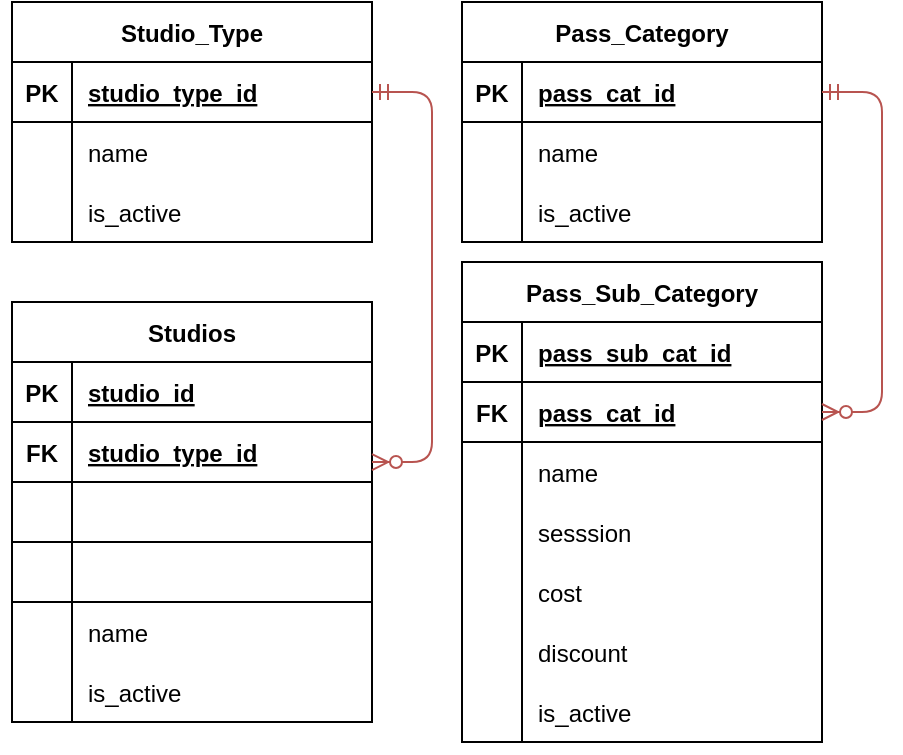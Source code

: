 <mxfile version="14.9.5" type="github">
  <diagram id="nL8ktgV9zuU1H_HYco0x" name="Page-1">
    <mxGraphModel dx="868" dy="1550" grid="1" gridSize="10" guides="1" tooltips="1" connect="1" arrows="1" fold="1" page="1" pageScale="1" pageWidth="850" pageHeight="1100" math="0" shadow="0">
      <root>
        <mxCell id="0" />
        <mxCell id="1" parent="0" />
        <mxCell id="C_CdFiHfuuK_WF809C5B-1" value="Studio_Type" style="shape=table;startSize=30;container=1;collapsible=1;childLayout=tableLayout;fixedRows=1;rowLines=0;fontStyle=1;align=center;resizeLast=1;" parent="1" vertex="1">
          <mxGeometry x="20" y="-430" width="180" height="120" as="geometry" />
        </mxCell>
        <mxCell id="C_CdFiHfuuK_WF809C5B-2" value="" style="shape=partialRectangle;collapsible=0;dropTarget=0;pointerEvents=0;fillColor=none;top=0;left=0;bottom=1;right=0;points=[[0,0.5],[1,0.5]];portConstraint=eastwest;" parent="C_CdFiHfuuK_WF809C5B-1" vertex="1">
          <mxGeometry y="30" width="180" height="30" as="geometry" />
        </mxCell>
        <mxCell id="C_CdFiHfuuK_WF809C5B-3" value="PK" style="shape=partialRectangle;connectable=0;fillColor=none;top=0;left=0;bottom=0;right=0;fontStyle=1;overflow=hidden;" parent="C_CdFiHfuuK_WF809C5B-2" vertex="1">
          <mxGeometry width="30" height="30" as="geometry" />
        </mxCell>
        <mxCell id="C_CdFiHfuuK_WF809C5B-4" value="studio_type_id" style="shape=partialRectangle;connectable=0;fillColor=none;top=0;left=0;bottom=0;right=0;align=left;spacingLeft=6;fontStyle=5;overflow=hidden;" parent="C_CdFiHfuuK_WF809C5B-2" vertex="1">
          <mxGeometry x="30" width="150" height="30" as="geometry" />
        </mxCell>
        <mxCell id="C_CdFiHfuuK_WF809C5B-5" value="" style="shape=partialRectangle;collapsible=0;dropTarget=0;pointerEvents=0;fillColor=none;top=0;left=0;bottom=0;right=0;points=[[0,0.5],[1,0.5]];portConstraint=eastwest;strokeWidth=10;" parent="C_CdFiHfuuK_WF809C5B-1" vertex="1">
          <mxGeometry y="60" width="180" height="30" as="geometry" />
        </mxCell>
        <mxCell id="C_CdFiHfuuK_WF809C5B-6" value="" style="shape=partialRectangle;connectable=0;fillColor=none;top=0;left=0;bottom=0;right=0;editable=1;overflow=hidden;" parent="C_CdFiHfuuK_WF809C5B-5" vertex="1">
          <mxGeometry width="30" height="30" as="geometry" />
        </mxCell>
        <mxCell id="C_CdFiHfuuK_WF809C5B-7" value="name" style="shape=partialRectangle;connectable=0;fillColor=none;top=0;left=0;bottom=0;right=0;align=left;spacingLeft=6;overflow=hidden;" parent="C_CdFiHfuuK_WF809C5B-5" vertex="1">
          <mxGeometry x="30" width="150" height="30" as="geometry" />
        </mxCell>
        <mxCell id="C_CdFiHfuuK_WF809C5B-8" value="" style="shape=partialRectangle;collapsible=0;dropTarget=0;pointerEvents=0;fillColor=none;top=0;left=0;bottom=0;right=0;points=[[0,0.5],[1,0.5]];portConstraint=eastwest;strokeWidth=11;" parent="C_CdFiHfuuK_WF809C5B-1" vertex="1">
          <mxGeometry y="90" width="180" height="30" as="geometry" />
        </mxCell>
        <mxCell id="C_CdFiHfuuK_WF809C5B-9" value="" style="shape=partialRectangle;connectable=0;fillColor=none;top=0;left=0;bottom=0;right=0;editable=1;overflow=hidden;" parent="C_CdFiHfuuK_WF809C5B-8" vertex="1">
          <mxGeometry width="30" height="30" as="geometry" />
        </mxCell>
        <mxCell id="C_CdFiHfuuK_WF809C5B-10" value="is_active" style="shape=partialRectangle;connectable=0;fillColor=none;top=0;left=0;bottom=0;right=0;align=left;spacingLeft=6;overflow=hidden;" parent="C_CdFiHfuuK_WF809C5B-8" vertex="1">
          <mxGeometry x="30" width="150" height="30" as="geometry" />
        </mxCell>
        <mxCell id="C_CdFiHfuuK_WF809C5B-20" value="Pass_Category" style="shape=table;startSize=30;container=1;collapsible=1;childLayout=tableLayout;fixedRows=1;rowLines=0;fontStyle=1;align=center;resizeLast=1;" parent="1" vertex="1">
          <mxGeometry x="245" y="-430" width="180" height="120" as="geometry" />
        </mxCell>
        <mxCell id="C_CdFiHfuuK_WF809C5B-21" value="" style="shape=partialRectangle;collapsible=0;dropTarget=0;pointerEvents=0;fillColor=none;top=0;left=0;bottom=1;right=0;points=[[0,0.5],[1,0.5]];portConstraint=eastwest;" parent="C_CdFiHfuuK_WF809C5B-20" vertex="1">
          <mxGeometry y="30" width="180" height="30" as="geometry" />
        </mxCell>
        <mxCell id="C_CdFiHfuuK_WF809C5B-22" value="PK" style="shape=partialRectangle;connectable=0;fillColor=none;top=0;left=0;bottom=0;right=0;fontStyle=1;overflow=hidden;" parent="C_CdFiHfuuK_WF809C5B-21" vertex="1">
          <mxGeometry width="30" height="30" as="geometry" />
        </mxCell>
        <mxCell id="C_CdFiHfuuK_WF809C5B-23" value="pass_cat_id" style="shape=partialRectangle;connectable=0;fillColor=none;top=0;left=0;bottom=0;right=0;align=left;spacingLeft=6;fontStyle=5;overflow=hidden;" parent="C_CdFiHfuuK_WF809C5B-21" vertex="1">
          <mxGeometry x="30" width="150" height="30" as="geometry" />
        </mxCell>
        <mxCell id="C_CdFiHfuuK_WF809C5B-24" value="" style="shape=partialRectangle;collapsible=0;dropTarget=0;pointerEvents=0;fillColor=none;top=0;left=0;bottom=0;right=0;points=[[0,0.5],[1,0.5]];portConstraint=eastwest;strokeWidth=10;" parent="C_CdFiHfuuK_WF809C5B-20" vertex="1">
          <mxGeometry y="60" width="180" height="30" as="geometry" />
        </mxCell>
        <mxCell id="C_CdFiHfuuK_WF809C5B-25" value="" style="shape=partialRectangle;connectable=0;fillColor=none;top=0;left=0;bottom=0;right=0;editable=1;overflow=hidden;" parent="C_CdFiHfuuK_WF809C5B-24" vertex="1">
          <mxGeometry width="30" height="30" as="geometry" />
        </mxCell>
        <mxCell id="C_CdFiHfuuK_WF809C5B-26" value="name" style="shape=partialRectangle;connectable=0;fillColor=none;top=0;left=0;bottom=0;right=0;align=left;spacingLeft=6;overflow=hidden;" parent="C_CdFiHfuuK_WF809C5B-24" vertex="1">
          <mxGeometry x="30" width="150" height="30" as="geometry" />
        </mxCell>
        <mxCell id="C_CdFiHfuuK_WF809C5B-27" value="" style="shape=partialRectangle;collapsible=0;dropTarget=0;pointerEvents=0;fillColor=none;top=0;left=0;bottom=0;right=0;points=[[0,0.5],[1,0.5]];portConstraint=eastwest;strokeWidth=11;" parent="C_CdFiHfuuK_WF809C5B-20" vertex="1">
          <mxGeometry y="90" width="180" height="30" as="geometry" />
        </mxCell>
        <mxCell id="C_CdFiHfuuK_WF809C5B-28" value="" style="shape=partialRectangle;connectable=0;fillColor=none;top=0;left=0;bottom=0;right=0;editable=1;overflow=hidden;" parent="C_CdFiHfuuK_WF809C5B-27" vertex="1">
          <mxGeometry width="30" height="30" as="geometry" />
        </mxCell>
        <mxCell id="C_CdFiHfuuK_WF809C5B-29" value="is_active" style="shape=partialRectangle;connectable=0;fillColor=none;top=0;left=0;bottom=0;right=0;align=left;spacingLeft=6;overflow=hidden;" parent="C_CdFiHfuuK_WF809C5B-27" vertex="1">
          <mxGeometry x="30" width="150" height="30" as="geometry" />
        </mxCell>
        <mxCell id="C_CdFiHfuuK_WF809C5B-30" value="Pass_Sub_Category" style="shape=table;startSize=30;container=1;collapsible=1;childLayout=tableLayout;fixedRows=1;rowLines=0;fontStyle=1;align=center;resizeLast=1;" parent="1" vertex="1">
          <mxGeometry x="245" y="-300" width="180" height="240" as="geometry" />
        </mxCell>
        <mxCell id="C_CdFiHfuuK_WF809C5B-31" value="" style="shape=partialRectangle;collapsible=0;dropTarget=0;pointerEvents=0;fillColor=none;top=0;left=0;bottom=1;right=0;points=[[0,0.5],[1,0.5]];portConstraint=eastwest;" parent="C_CdFiHfuuK_WF809C5B-30" vertex="1">
          <mxGeometry y="30" width="180" height="30" as="geometry" />
        </mxCell>
        <mxCell id="C_CdFiHfuuK_WF809C5B-32" value="PK" style="shape=partialRectangle;connectable=0;fillColor=none;top=0;left=0;bottom=0;right=0;fontStyle=1;overflow=hidden;" parent="C_CdFiHfuuK_WF809C5B-31" vertex="1">
          <mxGeometry width="30" height="30" as="geometry" />
        </mxCell>
        <mxCell id="C_CdFiHfuuK_WF809C5B-33" value="pass_sub_cat_id" style="shape=partialRectangle;connectable=0;fillColor=none;top=0;left=0;bottom=0;right=0;align=left;spacingLeft=6;fontStyle=5;overflow=hidden;" parent="C_CdFiHfuuK_WF809C5B-31" vertex="1">
          <mxGeometry x="30" width="150" height="30" as="geometry" />
        </mxCell>
        <mxCell id="C_CdFiHfuuK_WF809C5B-40" style="shape=partialRectangle;collapsible=0;dropTarget=0;pointerEvents=0;fillColor=none;top=0;left=0;bottom=1;right=0;points=[[0,0.5],[1,0.5]];portConstraint=eastwest;" parent="C_CdFiHfuuK_WF809C5B-30" vertex="1">
          <mxGeometry y="60" width="180" height="30" as="geometry" />
        </mxCell>
        <mxCell id="C_CdFiHfuuK_WF809C5B-41" value="FK" style="shape=partialRectangle;connectable=0;fillColor=none;top=0;left=0;bottom=0;right=0;fontStyle=1;overflow=hidden;" parent="C_CdFiHfuuK_WF809C5B-40" vertex="1">
          <mxGeometry width="30" height="30" as="geometry" />
        </mxCell>
        <mxCell id="C_CdFiHfuuK_WF809C5B-42" value="pass_cat_id" style="shape=partialRectangle;connectable=0;fillColor=none;top=0;left=0;bottom=0;right=0;align=left;spacingLeft=6;fontStyle=5;overflow=hidden;" parent="C_CdFiHfuuK_WF809C5B-40" vertex="1">
          <mxGeometry x="30" width="150" height="30" as="geometry" />
        </mxCell>
        <mxCell id="C_CdFiHfuuK_WF809C5B-34" value="" style="shape=partialRectangle;collapsible=0;dropTarget=0;pointerEvents=0;fillColor=none;top=0;left=0;bottom=0;right=0;points=[[0,0.5],[1,0.5]];portConstraint=eastwest;strokeWidth=10;" parent="C_CdFiHfuuK_WF809C5B-30" vertex="1">
          <mxGeometry y="90" width="180" height="30" as="geometry" />
        </mxCell>
        <mxCell id="C_CdFiHfuuK_WF809C5B-35" value="" style="shape=partialRectangle;connectable=0;fillColor=none;top=0;left=0;bottom=0;right=0;editable=1;overflow=hidden;" parent="C_CdFiHfuuK_WF809C5B-34" vertex="1">
          <mxGeometry width="30" height="30" as="geometry" />
        </mxCell>
        <mxCell id="C_CdFiHfuuK_WF809C5B-36" value="name" style="shape=partialRectangle;connectable=0;fillColor=none;top=0;left=0;bottom=0;right=0;align=left;spacingLeft=6;overflow=hidden;" parent="C_CdFiHfuuK_WF809C5B-34" vertex="1">
          <mxGeometry x="30" width="150" height="30" as="geometry" />
        </mxCell>
        <mxCell id="C_CdFiHfuuK_WF809C5B-46" style="shape=partialRectangle;collapsible=0;dropTarget=0;pointerEvents=0;fillColor=none;top=0;left=0;bottom=0;right=0;points=[[0,0.5],[1,0.5]];portConstraint=eastwest;strokeWidth=10;" parent="C_CdFiHfuuK_WF809C5B-30" vertex="1">
          <mxGeometry y="120" width="180" height="30" as="geometry" />
        </mxCell>
        <mxCell id="C_CdFiHfuuK_WF809C5B-47" style="shape=partialRectangle;connectable=0;fillColor=none;top=0;left=0;bottom=0;right=0;editable=1;overflow=hidden;" parent="C_CdFiHfuuK_WF809C5B-46" vertex="1">
          <mxGeometry width="30" height="30" as="geometry" />
        </mxCell>
        <mxCell id="C_CdFiHfuuK_WF809C5B-48" value="sesssion" style="shape=partialRectangle;connectable=0;fillColor=none;top=0;left=0;bottom=0;right=0;align=left;spacingLeft=6;overflow=hidden;" parent="C_CdFiHfuuK_WF809C5B-46" vertex="1">
          <mxGeometry x="30" width="150" height="30" as="geometry" />
        </mxCell>
        <mxCell id="C_CdFiHfuuK_WF809C5B-43" style="shape=partialRectangle;collapsible=0;dropTarget=0;pointerEvents=0;fillColor=none;top=0;left=0;bottom=0;right=0;points=[[0,0.5],[1,0.5]];portConstraint=eastwest;strokeWidth=10;" parent="C_CdFiHfuuK_WF809C5B-30" vertex="1">
          <mxGeometry y="150" width="180" height="30" as="geometry" />
        </mxCell>
        <mxCell id="C_CdFiHfuuK_WF809C5B-44" style="shape=partialRectangle;connectable=0;fillColor=none;top=0;left=0;bottom=0;right=0;editable=1;overflow=hidden;" parent="C_CdFiHfuuK_WF809C5B-43" vertex="1">
          <mxGeometry width="30" height="30" as="geometry" />
        </mxCell>
        <mxCell id="C_CdFiHfuuK_WF809C5B-45" value="cost" style="shape=partialRectangle;connectable=0;fillColor=none;top=0;left=0;bottom=0;right=0;align=left;spacingLeft=6;overflow=hidden;" parent="C_CdFiHfuuK_WF809C5B-43" vertex="1">
          <mxGeometry x="30" width="150" height="30" as="geometry" />
        </mxCell>
        <mxCell id="C_CdFiHfuuK_WF809C5B-49" style="shape=partialRectangle;collapsible=0;dropTarget=0;pointerEvents=0;fillColor=none;top=0;left=0;bottom=0;right=0;points=[[0,0.5],[1,0.5]];portConstraint=eastwest;strokeWidth=10;" parent="C_CdFiHfuuK_WF809C5B-30" vertex="1">
          <mxGeometry y="180" width="180" height="30" as="geometry" />
        </mxCell>
        <mxCell id="C_CdFiHfuuK_WF809C5B-50" style="shape=partialRectangle;connectable=0;fillColor=none;top=0;left=0;bottom=0;right=0;editable=1;overflow=hidden;" parent="C_CdFiHfuuK_WF809C5B-49" vertex="1">
          <mxGeometry width="30" height="30" as="geometry" />
        </mxCell>
        <mxCell id="C_CdFiHfuuK_WF809C5B-51" value="discount" style="shape=partialRectangle;connectable=0;fillColor=none;top=0;left=0;bottom=0;right=0;align=left;spacingLeft=6;overflow=hidden;" parent="C_CdFiHfuuK_WF809C5B-49" vertex="1">
          <mxGeometry x="30" width="150" height="30" as="geometry" />
        </mxCell>
        <mxCell id="C_CdFiHfuuK_WF809C5B-37" value="" style="shape=partialRectangle;collapsible=0;dropTarget=0;pointerEvents=0;fillColor=none;top=0;left=0;bottom=0;right=0;points=[[0,0.5],[1,0.5]];portConstraint=eastwest;strokeWidth=11;" parent="C_CdFiHfuuK_WF809C5B-30" vertex="1">
          <mxGeometry y="210" width="180" height="30" as="geometry" />
        </mxCell>
        <mxCell id="C_CdFiHfuuK_WF809C5B-38" value="" style="shape=partialRectangle;connectable=0;fillColor=none;top=0;left=0;bottom=0;right=0;editable=1;overflow=hidden;" parent="C_CdFiHfuuK_WF809C5B-37" vertex="1">
          <mxGeometry width="30" height="30" as="geometry" />
        </mxCell>
        <mxCell id="C_CdFiHfuuK_WF809C5B-39" value="is_active" style="shape=partialRectangle;connectable=0;fillColor=none;top=0;left=0;bottom=0;right=0;align=left;spacingLeft=6;overflow=hidden;" parent="C_CdFiHfuuK_WF809C5B-37" vertex="1">
          <mxGeometry x="30" width="150" height="30" as="geometry" />
        </mxCell>
        <mxCell id="C_CdFiHfuuK_WF809C5B-52" value="" style="edgeStyle=entityRelationEdgeStyle;fontSize=12;html=1;endArrow=ERzeroToMany;startArrow=ERmandOne;fillColor=#f8cecc;strokeColor=#b85450;exitX=1;exitY=0.5;exitDx=0;exitDy=0;entryX=1;entryY=0.5;entryDx=0;entryDy=0;" parent="1" source="C_CdFiHfuuK_WF809C5B-21" target="C_CdFiHfuuK_WF809C5B-40" edge="1">
          <mxGeometry width="100" height="100" relative="1" as="geometry">
            <mxPoint x="440" y="-385" as="sourcePoint" />
            <mxPoint x="720" y="-290" as="targetPoint" />
          </mxGeometry>
        </mxCell>
        <mxCell id="C_CdFiHfuuK_WF809C5B-57" value="Studios" style="shape=table;startSize=30;container=1;collapsible=1;childLayout=tableLayout;fixedRows=1;rowLines=0;fontStyle=1;align=center;resizeLast=1;" parent="1" vertex="1">
          <mxGeometry x="20" y="-280" width="180" height="210" as="geometry" />
        </mxCell>
        <mxCell id="C_CdFiHfuuK_WF809C5B-58" value="" style="shape=partialRectangle;collapsible=0;dropTarget=0;pointerEvents=0;fillColor=none;top=0;left=0;bottom=1;right=0;points=[[0,0.5],[1,0.5]];portConstraint=eastwest;" parent="C_CdFiHfuuK_WF809C5B-57" vertex="1">
          <mxGeometry y="30" width="180" height="30" as="geometry" />
        </mxCell>
        <mxCell id="C_CdFiHfuuK_WF809C5B-59" value="PK" style="shape=partialRectangle;connectable=0;fillColor=none;top=0;left=0;bottom=0;right=0;fontStyle=1;overflow=hidden;" parent="C_CdFiHfuuK_WF809C5B-58" vertex="1">
          <mxGeometry width="30" height="30" as="geometry" />
        </mxCell>
        <mxCell id="C_CdFiHfuuK_WF809C5B-60" value="studio_id" style="shape=partialRectangle;connectable=0;fillColor=none;top=0;left=0;bottom=0;right=0;align=left;spacingLeft=6;fontStyle=5;overflow=hidden;" parent="C_CdFiHfuuK_WF809C5B-58" vertex="1">
          <mxGeometry x="30" width="150" height="30" as="geometry" />
        </mxCell>
        <mxCell id="C_CdFiHfuuK_WF809C5B-73" style="shape=partialRectangle;collapsible=0;dropTarget=0;pointerEvents=0;fillColor=none;top=0;left=0;bottom=1;right=0;points=[[0,0.5],[1,0.5]];portConstraint=eastwest;" parent="C_CdFiHfuuK_WF809C5B-57" vertex="1">
          <mxGeometry y="60" width="180" height="30" as="geometry" />
        </mxCell>
        <mxCell id="C_CdFiHfuuK_WF809C5B-74" value="FK" style="shape=partialRectangle;connectable=0;fillColor=none;top=0;left=0;bottom=0;right=0;fontStyle=1;overflow=hidden;" parent="C_CdFiHfuuK_WF809C5B-73" vertex="1">
          <mxGeometry width="30" height="30" as="geometry" />
        </mxCell>
        <mxCell id="C_CdFiHfuuK_WF809C5B-75" value="studio_type_id" style="shape=partialRectangle;connectable=0;fillColor=none;top=0;left=0;bottom=0;right=0;align=left;spacingLeft=6;fontStyle=5;overflow=hidden;" parent="C_CdFiHfuuK_WF809C5B-73" vertex="1">
          <mxGeometry x="30" width="150" height="30" as="geometry" />
        </mxCell>
        <mxCell id="C_CdFiHfuuK_WF809C5B-70" style="shape=partialRectangle;collapsible=0;dropTarget=0;pointerEvents=0;fillColor=none;top=0;left=0;bottom=1;right=0;points=[[0,0.5],[1,0.5]];portConstraint=eastwest;" parent="C_CdFiHfuuK_WF809C5B-57" vertex="1">
          <mxGeometry y="90" width="180" height="30" as="geometry" />
        </mxCell>
        <mxCell id="C_CdFiHfuuK_WF809C5B-71" style="shape=partialRectangle;connectable=0;fillColor=none;top=0;left=0;bottom=0;right=0;fontStyle=1;overflow=hidden;" parent="C_CdFiHfuuK_WF809C5B-70" vertex="1">
          <mxGeometry width="30" height="30" as="geometry" />
        </mxCell>
        <mxCell id="C_CdFiHfuuK_WF809C5B-72" style="shape=partialRectangle;connectable=0;fillColor=none;top=0;left=0;bottom=0;right=0;align=left;spacingLeft=6;fontStyle=5;overflow=hidden;" parent="C_CdFiHfuuK_WF809C5B-70" vertex="1">
          <mxGeometry x="30" width="150" height="30" as="geometry" />
        </mxCell>
        <mxCell id="C_CdFiHfuuK_WF809C5B-67" style="shape=partialRectangle;collapsible=0;dropTarget=0;pointerEvents=0;fillColor=none;top=0;left=0;bottom=1;right=0;points=[[0,0.5],[1,0.5]];portConstraint=eastwest;" parent="C_CdFiHfuuK_WF809C5B-57" vertex="1">
          <mxGeometry y="120" width="180" height="30" as="geometry" />
        </mxCell>
        <mxCell id="C_CdFiHfuuK_WF809C5B-68" style="shape=partialRectangle;connectable=0;fillColor=none;top=0;left=0;bottom=0;right=0;fontStyle=1;overflow=hidden;" parent="C_CdFiHfuuK_WF809C5B-67" vertex="1">
          <mxGeometry width="30" height="30" as="geometry" />
        </mxCell>
        <mxCell id="C_CdFiHfuuK_WF809C5B-69" style="shape=partialRectangle;connectable=0;fillColor=none;top=0;left=0;bottom=0;right=0;align=left;spacingLeft=6;fontStyle=5;overflow=hidden;" parent="C_CdFiHfuuK_WF809C5B-67" vertex="1">
          <mxGeometry x="30" width="150" height="30" as="geometry" />
        </mxCell>
        <mxCell id="C_CdFiHfuuK_WF809C5B-61" value="" style="shape=partialRectangle;collapsible=0;dropTarget=0;pointerEvents=0;fillColor=none;top=0;left=0;bottom=0;right=0;points=[[0,0.5],[1,0.5]];portConstraint=eastwest;strokeWidth=10;" parent="C_CdFiHfuuK_WF809C5B-57" vertex="1">
          <mxGeometry y="150" width="180" height="30" as="geometry" />
        </mxCell>
        <mxCell id="C_CdFiHfuuK_WF809C5B-62" value="" style="shape=partialRectangle;connectable=0;fillColor=none;top=0;left=0;bottom=0;right=0;editable=1;overflow=hidden;" parent="C_CdFiHfuuK_WF809C5B-61" vertex="1">
          <mxGeometry width="30" height="30" as="geometry" />
        </mxCell>
        <mxCell id="C_CdFiHfuuK_WF809C5B-63" value="name" style="shape=partialRectangle;connectable=0;fillColor=none;top=0;left=0;bottom=0;right=0;align=left;spacingLeft=6;overflow=hidden;" parent="C_CdFiHfuuK_WF809C5B-61" vertex="1">
          <mxGeometry x="30" width="150" height="30" as="geometry" />
        </mxCell>
        <mxCell id="C_CdFiHfuuK_WF809C5B-64" value="" style="shape=partialRectangle;collapsible=0;dropTarget=0;pointerEvents=0;fillColor=none;top=0;left=0;bottom=0;right=0;points=[[0,0.5],[1,0.5]];portConstraint=eastwest;strokeWidth=11;" parent="C_CdFiHfuuK_WF809C5B-57" vertex="1">
          <mxGeometry y="180" width="180" height="30" as="geometry" />
        </mxCell>
        <mxCell id="C_CdFiHfuuK_WF809C5B-65" value="" style="shape=partialRectangle;connectable=0;fillColor=none;top=0;left=0;bottom=0;right=0;editable=1;overflow=hidden;" parent="C_CdFiHfuuK_WF809C5B-64" vertex="1">
          <mxGeometry width="30" height="30" as="geometry" />
        </mxCell>
        <mxCell id="C_CdFiHfuuK_WF809C5B-66" value="is_active" style="shape=partialRectangle;connectable=0;fillColor=none;top=0;left=0;bottom=0;right=0;align=left;spacingLeft=6;overflow=hidden;" parent="C_CdFiHfuuK_WF809C5B-64" vertex="1">
          <mxGeometry x="30" width="150" height="30" as="geometry" />
        </mxCell>
        <mxCell id="C_CdFiHfuuK_WF809C5B-76" value="" style="edgeStyle=entityRelationEdgeStyle;fontSize=12;html=1;endArrow=ERzeroToMany;startArrow=ERmandOne;fillColor=#f8cecc;strokeColor=#b85450;exitX=1;exitY=0.5;exitDx=0;exitDy=0;entryX=1;entryY=0.667;entryDx=0;entryDy=0;entryPerimeter=0;" parent="1" source="C_CdFiHfuuK_WF809C5B-2" target="C_CdFiHfuuK_WF809C5B-73" edge="1">
          <mxGeometry width="100" height="100" relative="1" as="geometry">
            <mxPoint x="220" y="-300" as="sourcePoint" />
            <mxPoint x="220" y="-240" as="targetPoint" />
          </mxGeometry>
        </mxCell>
      </root>
    </mxGraphModel>
  </diagram>
</mxfile>
